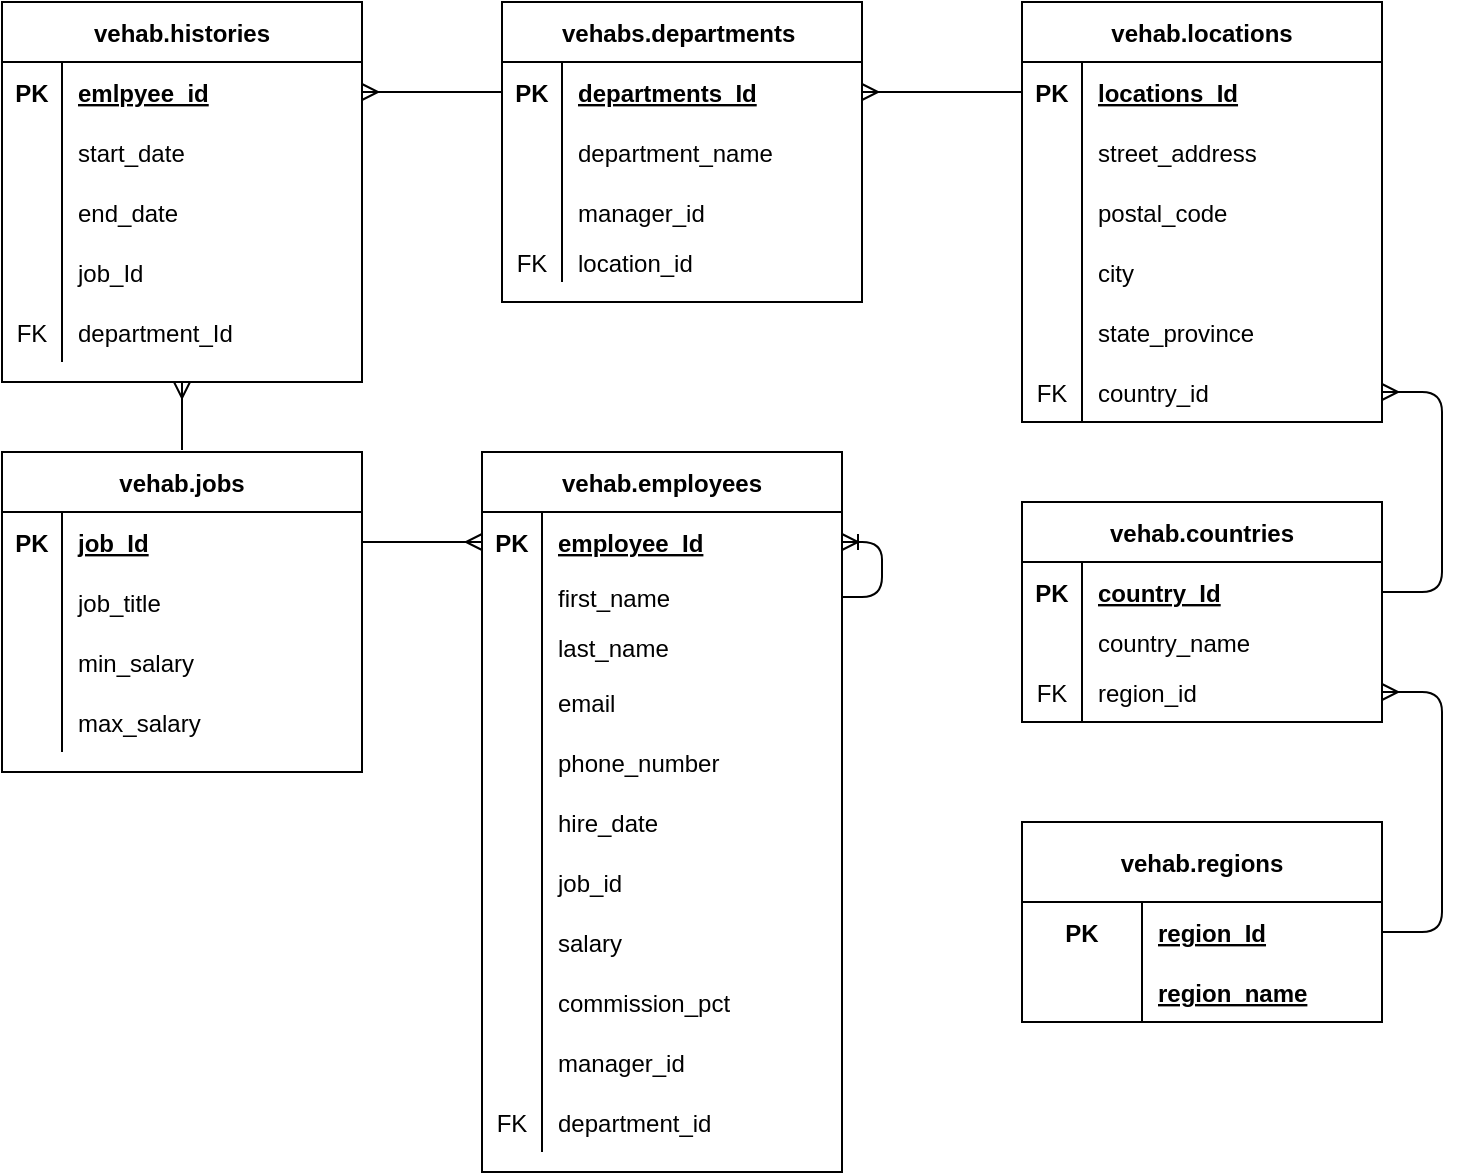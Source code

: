 <mxfile version="13.10.3" type="github">
  <diagram id="OmimlcPRNOlS36g1BJqZ" name="Page-1">
    <mxGraphModel dx="718" dy="682" grid="1" gridSize="10" guides="1" tooltips="1" connect="1" arrows="1" fold="1" page="1" pageScale="1" pageWidth="850" pageHeight="1100" math="0" shadow="0">
      <root>
        <mxCell id="0" />
        <mxCell id="1" parent="0" />
        <mxCell id="3tPBRp_03eay5XD3Fdpg-42" value="vehab.regions" style="shape=table;startSize=40;container=1;collapsible=1;childLayout=tableLayout;fixedRows=1;rowLines=0;fontStyle=1;align=center;resizeLast=1;strokeColor=#000000;" vertex="1" parent="1">
          <mxGeometry x="540" y="440" width="180" height="100" as="geometry" />
        </mxCell>
        <mxCell id="3tPBRp_03eay5XD3Fdpg-43" value="" style="shape=partialRectangle;collapsible=0;dropTarget=0;pointerEvents=0;fillColor=none;top=0;left=0;bottom=0;right=0;points=[[0,0.5],[1,0.5]];portConstraint=eastwest;" vertex="1" parent="3tPBRp_03eay5XD3Fdpg-42">
          <mxGeometry y="40" width="180" height="30" as="geometry" />
        </mxCell>
        <mxCell id="3tPBRp_03eay5XD3Fdpg-44" value="PK" style="shape=partialRectangle;connectable=0;fillColor=none;top=0;left=0;bottom=0;right=0;fontStyle=1;overflow=hidden;" vertex="1" parent="3tPBRp_03eay5XD3Fdpg-43">
          <mxGeometry width="60" height="30" as="geometry" />
        </mxCell>
        <mxCell id="3tPBRp_03eay5XD3Fdpg-45" value="region_Id" style="shape=partialRectangle;connectable=0;fillColor=none;top=0;left=0;bottom=0;right=0;align=left;spacingLeft=6;fontStyle=5;overflow=hidden;" vertex="1" parent="3tPBRp_03eay5XD3Fdpg-43">
          <mxGeometry x="60" width="120" height="30" as="geometry" />
        </mxCell>
        <mxCell id="3tPBRp_03eay5XD3Fdpg-46" value="" style="shape=partialRectangle;collapsible=0;dropTarget=0;pointerEvents=0;fillColor=none;top=0;left=0;bottom=1;right=0;points=[[0,0.5],[1,0.5]];portConstraint=eastwest;strokeColor=none;" vertex="1" parent="3tPBRp_03eay5XD3Fdpg-42">
          <mxGeometry y="70" width="180" height="30" as="geometry" />
        </mxCell>
        <mxCell id="3tPBRp_03eay5XD3Fdpg-47" value="" style="shape=partialRectangle;connectable=0;fillColor=none;top=0;left=0;bottom=0;right=0;fontStyle=1;overflow=hidden;" vertex="1" parent="3tPBRp_03eay5XD3Fdpg-46">
          <mxGeometry width="60" height="30" as="geometry" />
        </mxCell>
        <mxCell id="3tPBRp_03eay5XD3Fdpg-48" value="region_name" style="shape=partialRectangle;connectable=0;fillColor=none;top=0;left=0;bottom=0;right=0;align=left;spacingLeft=6;fontStyle=5;overflow=hidden;strokeColor=none;" vertex="1" parent="3tPBRp_03eay5XD3Fdpg-46">
          <mxGeometry x="60" width="120" height="30" as="geometry" />
        </mxCell>
        <mxCell id="3tPBRp_03eay5XD3Fdpg-56" value="vehab.countries" style="shape=table;startSize=30;container=1;collapsible=1;childLayout=tableLayout;fixedRows=1;rowLines=0;fontStyle=1;align=center;resizeLast=1;strokeColor=#000000;" vertex="1" parent="1">
          <mxGeometry x="540" y="280" width="180" height="110" as="geometry" />
        </mxCell>
        <mxCell id="3tPBRp_03eay5XD3Fdpg-57" value="" style="shape=partialRectangle;collapsible=0;dropTarget=0;pointerEvents=0;fillColor=none;top=0;left=0;bottom=1;right=0;points=[[0,0.5],[1,0.5]];portConstraint=eastwest;strokeColor=none;" vertex="1" parent="3tPBRp_03eay5XD3Fdpg-56">
          <mxGeometry y="30" width="180" height="30" as="geometry" />
        </mxCell>
        <mxCell id="3tPBRp_03eay5XD3Fdpg-58" value="PK" style="shape=partialRectangle;connectable=0;fillColor=none;top=0;left=0;bottom=0;right=0;fontStyle=1;overflow=hidden;" vertex="1" parent="3tPBRp_03eay5XD3Fdpg-57">
          <mxGeometry width="30" height="30" as="geometry" />
        </mxCell>
        <mxCell id="3tPBRp_03eay5XD3Fdpg-59" value="country_Id" style="shape=partialRectangle;connectable=0;fillColor=none;top=0;left=0;bottom=0;right=0;align=left;spacingLeft=6;fontStyle=5;overflow=hidden;" vertex="1" parent="3tPBRp_03eay5XD3Fdpg-57">
          <mxGeometry x="30" width="150" height="30" as="geometry" />
        </mxCell>
        <mxCell id="3tPBRp_03eay5XD3Fdpg-60" value="" style="shape=partialRectangle;collapsible=0;dropTarget=0;pointerEvents=0;fillColor=none;top=0;left=0;bottom=0;right=0;points=[[0,0.5],[1,0.5]];portConstraint=eastwest;" vertex="1" parent="3tPBRp_03eay5XD3Fdpg-56">
          <mxGeometry y="60" width="180" height="20" as="geometry" />
        </mxCell>
        <mxCell id="3tPBRp_03eay5XD3Fdpg-61" value="" style="shape=partialRectangle;connectable=0;fillColor=none;top=0;left=0;bottom=0;right=0;editable=1;overflow=hidden;" vertex="1" parent="3tPBRp_03eay5XD3Fdpg-60">
          <mxGeometry width="30" height="20" as="geometry" />
        </mxCell>
        <mxCell id="3tPBRp_03eay5XD3Fdpg-62" value="country_name" style="shape=partialRectangle;connectable=0;fillColor=none;top=0;left=0;bottom=0;right=0;align=left;spacingLeft=6;overflow=hidden;" vertex="1" parent="3tPBRp_03eay5XD3Fdpg-60">
          <mxGeometry x="30" width="150" height="20" as="geometry" />
        </mxCell>
        <mxCell id="3tPBRp_03eay5XD3Fdpg-63" value="" style="shape=partialRectangle;collapsible=0;dropTarget=0;pointerEvents=0;fillColor=none;top=0;left=0;bottom=0;right=0;points=[[0,0.5],[1,0.5]];portConstraint=eastwest;" vertex="1" parent="3tPBRp_03eay5XD3Fdpg-56">
          <mxGeometry y="80" width="180" height="30" as="geometry" />
        </mxCell>
        <mxCell id="3tPBRp_03eay5XD3Fdpg-64" value="FK" style="shape=partialRectangle;connectable=0;fillColor=none;top=0;left=0;bottom=0;right=0;editable=1;overflow=hidden;" vertex="1" parent="3tPBRp_03eay5XD3Fdpg-63">
          <mxGeometry width="30" height="30" as="geometry" />
        </mxCell>
        <mxCell id="3tPBRp_03eay5XD3Fdpg-65" value="region_id" style="shape=partialRectangle;connectable=0;fillColor=none;top=0;left=0;bottom=0;right=0;align=left;spacingLeft=6;overflow=hidden;" vertex="1" parent="3tPBRp_03eay5XD3Fdpg-63">
          <mxGeometry x="30" width="150" height="30" as="geometry" />
        </mxCell>
        <mxCell id="3tPBRp_03eay5XD3Fdpg-70" value="" style="edgeStyle=entityRelationEdgeStyle;fontSize=12;html=1;endArrow=ERmany;exitX=1;exitY=0.5;exitDx=0;exitDy=0;entryX=1;entryY=0.5;entryDx=0;entryDy=0;" edge="1" parent="1" source="3tPBRp_03eay5XD3Fdpg-43" target="3tPBRp_03eay5XD3Fdpg-63">
          <mxGeometry width="100" height="100" relative="1" as="geometry">
            <mxPoint x="340" y="430" as="sourcePoint" />
            <mxPoint x="440" y="330" as="targetPoint" />
          </mxGeometry>
        </mxCell>
        <mxCell id="3tPBRp_03eay5XD3Fdpg-71" value="vehab.locations" style="shape=table;startSize=30;container=1;collapsible=1;childLayout=tableLayout;fixedRows=1;rowLines=0;fontStyle=1;align=center;resizeLast=1;strokeColor=#000000;" vertex="1" parent="1">
          <mxGeometry x="540" y="30" width="180" height="210" as="geometry" />
        </mxCell>
        <mxCell id="3tPBRp_03eay5XD3Fdpg-72" value="" style="shape=partialRectangle;collapsible=0;dropTarget=0;pointerEvents=0;fillColor=none;top=0;left=0;bottom=1;right=0;points=[[0,0.5],[1,0.5]];portConstraint=eastwest;strokeColor=none;" vertex="1" parent="3tPBRp_03eay5XD3Fdpg-71">
          <mxGeometry y="30" width="180" height="30" as="geometry" />
        </mxCell>
        <mxCell id="3tPBRp_03eay5XD3Fdpg-73" value="PK" style="shape=partialRectangle;connectable=0;fillColor=none;top=0;left=0;bottom=0;right=0;fontStyle=1;overflow=hidden;strokeColor=none;" vertex="1" parent="3tPBRp_03eay5XD3Fdpg-72">
          <mxGeometry width="30" height="30" as="geometry" />
        </mxCell>
        <mxCell id="3tPBRp_03eay5XD3Fdpg-74" value="locations_Id" style="shape=partialRectangle;connectable=0;fillColor=none;top=0;left=0;bottom=0;right=0;align=left;spacingLeft=6;fontStyle=5;overflow=hidden;strokeColor=none;" vertex="1" parent="3tPBRp_03eay5XD3Fdpg-72">
          <mxGeometry x="30" width="150" height="30" as="geometry" />
        </mxCell>
        <mxCell id="3tPBRp_03eay5XD3Fdpg-75" value="" style="shape=partialRectangle;collapsible=0;dropTarget=0;pointerEvents=0;fillColor=none;top=0;left=0;bottom=0;right=0;points=[[0,0.5],[1,0.5]];portConstraint=eastwest;" vertex="1" parent="3tPBRp_03eay5XD3Fdpg-71">
          <mxGeometry y="60" width="180" height="30" as="geometry" />
        </mxCell>
        <mxCell id="3tPBRp_03eay5XD3Fdpg-76" value="" style="shape=partialRectangle;connectable=0;fillColor=none;top=0;left=0;bottom=0;right=0;editable=1;overflow=hidden;" vertex="1" parent="3tPBRp_03eay5XD3Fdpg-75">
          <mxGeometry width="30" height="30" as="geometry" />
        </mxCell>
        <mxCell id="3tPBRp_03eay5XD3Fdpg-77" value="street_address" style="shape=partialRectangle;connectable=0;fillColor=none;top=0;left=0;bottom=0;right=0;align=left;spacingLeft=6;overflow=hidden;strokeColor=none;" vertex="1" parent="3tPBRp_03eay5XD3Fdpg-75">
          <mxGeometry x="30" width="150" height="30" as="geometry" />
        </mxCell>
        <mxCell id="3tPBRp_03eay5XD3Fdpg-78" value="" style="shape=partialRectangle;collapsible=0;dropTarget=0;pointerEvents=0;fillColor=none;top=0;left=0;bottom=0;right=0;points=[[0,0.5],[1,0.5]];portConstraint=eastwest;" vertex="1" parent="3tPBRp_03eay5XD3Fdpg-71">
          <mxGeometry y="90" width="180" height="30" as="geometry" />
        </mxCell>
        <mxCell id="3tPBRp_03eay5XD3Fdpg-79" value="" style="shape=partialRectangle;connectable=0;fillColor=none;top=0;left=0;bottom=0;right=0;editable=1;overflow=hidden;" vertex="1" parent="3tPBRp_03eay5XD3Fdpg-78">
          <mxGeometry width="30" height="30" as="geometry" />
        </mxCell>
        <mxCell id="3tPBRp_03eay5XD3Fdpg-80" value="postal_code" style="shape=partialRectangle;connectable=0;fillColor=none;top=0;left=0;bottom=0;right=0;align=left;spacingLeft=6;overflow=hidden;" vertex="1" parent="3tPBRp_03eay5XD3Fdpg-78">
          <mxGeometry x="30" width="150" height="30" as="geometry" />
        </mxCell>
        <mxCell id="3tPBRp_03eay5XD3Fdpg-81" value="" style="shape=partialRectangle;collapsible=0;dropTarget=0;pointerEvents=0;fillColor=none;top=0;left=0;bottom=0;right=0;points=[[0,0.5],[1,0.5]];portConstraint=eastwest;" vertex="1" parent="3tPBRp_03eay5XD3Fdpg-71">
          <mxGeometry y="120" width="180" height="30" as="geometry" />
        </mxCell>
        <mxCell id="3tPBRp_03eay5XD3Fdpg-82" value="" style="shape=partialRectangle;connectable=0;fillColor=none;top=0;left=0;bottom=0;right=0;editable=1;overflow=hidden;" vertex="1" parent="3tPBRp_03eay5XD3Fdpg-81">
          <mxGeometry width="30" height="30" as="geometry" />
        </mxCell>
        <mxCell id="3tPBRp_03eay5XD3Fdpg-83" value="city" style="shape=partialRectangle;connectable=0;fillColor=none;top=0;left=0;bottom=0;right=0;align=left;spacingLeft=6;overflow=hidden;" vertex="1" parent="3tPBRp_03eay5XD3Fdpg-81">
          <mxGeometry x="30" width="150" height="30" as="geometry" />
        </mxCell>
        <mxCell id="3tPBRp_03eay5XD3Fdpg-84" value="" style="shape=partialRectangle;collapsible=0;dropTarget=0;pointerEvents=0;fillColor=none;top=0;left=0;bottom=0;right=0;points=[[0,0.5],[1,0.5]];portConstraint=eastwest;" vertex="1" parent="3tPBRp_03eay5XD3Fdpg-71">
          <mxGeometry y="150" width="180" height="30" as="geometry" />
        </mxCell>
        <mxCell id="3tPBRp_03eay5XD3Fdpg-85" value="" style="shape=partialRectangle;connectable=0;fillColor=none;top=0;left=0;bottom=0;right=0;editable=1;overflow=hidden;" vertex="1" parent="3tPBRp_03eay5XD3Fdpg-84">
          <mxGeometry width="30" height="30" as="geometry" />
        </mxCell>
        <mxCell id="3tPBRp_03eay5XD3Fdpg-86" value="state_province" style="shape=partialRectangle;connectable=0;fillColor=none;top=0;left=0;bottom=0;right=0;align=left;spacingLeft=6;overflow=hidden;" vertex="1" parent="3tPBRp_03eay5XD3Fdpg-84">
          <mxGeometry x="30" width="150" height="30" as="geometry" />
        </mxCell>
        <mxCell id="3tPBRp_03eay5XD3Fdpg-87" value="" style="shape=partialRectangle;collapsible=0;dropTarget=0;pointerEvents=0;fillColor=none;top=0;left=0;bottom=0;right=0;points=[[0,0.5],[1,0.5]];portConstraint=eastwest;" vertex="1" parent="3tPBRp_03eay5XD3Fdpg-71">
          <mxGeometry y="180" width="180" height="30" as="geometry" />
        </mxCell>
        <mxCell id="3tPBRp_03eay5XD3Fdpg-88" value="FK" style="shape=partialRectangle;connectable=0;fillColor=none;top=0;left=0;bottom=0;right=0;editable=1;overflow=hidden;" vertex="1" parent="3tPBRp_03eay5XD3Fdpg-87">
          <mxGeometry width="30" height="30" as="geometry" />
        </mxCell>
        <mxCell id="3tPBRp_03eay5XD3Fdpg-89" value="country_id" style="shape=partialRectangle;connectable=0;fillColor=none;top=0;left=0;bottom=0;right=0;align=left;spacingLeft=6;overflow=hidden;" vertex="1" parent="3tPBRp_03eay5XD3Fdpg-87">
          <mxGeometry x="30" width="150" height="30" as="geometry" />
        </mxCell>
        <mxCell id="3tPBRp_03eay5XD3Fdpg-94" value="" style="edgeStyle=orthogonalEdgeStyle;fontSize=12;html=1;endArrow=ERmany;exitX=1;exitY=0.5;exitDx=0;exitDy=0;entryX=1;entryY=0.5;entryDx=0;entryDy=0;" edge="1" parent="1" source="3tPBRp_03eay5XD3Fdpg-57" target="3tPBRp_03eay5XD3Fdpg-87">
          <mxGeometry width="100" height="100" relative="1" as="geometry">
            <mxPoint x="600" y="430" as="sourcePoint" />
            <mxPoint x="780" y="220" as="targetPoint" />
            <Array as="points">
              <mxPoint x="750" y="325" />
              <mxPoint x="750" y="225" />
            </Array>
          </mxGeometry>
        </mxCell>
        <mxCell id="3tPBRp_03eay5XD3Fdpg-108" value="vehabs.departments " style="shape=table;startSize=30;container=1;collapsible=1;childLayout=tableLayout;fixedRows=1;rowLines=0;fontStyle=1;align=center;resizeLast=1;strokeColor=#000000;" vertex="1" parent="1">
          <mxGeometry x="280" y="30" width="180" height="150" as="geometry" />
        </mxCell>
        <mxCell id="3tPBRp_03eay5XD3Fdpg-109" value="" style="shape=partialRectangle;collapsible=0;dropTarget=0;pointerEvents=0;fillColor=none;top=0;left=0;bottom=1;right=0;points=[[0,0.5],[1,0.5]];portConstraint=eastwest;strokeColor=none;" vertex="1" parent="3tPBRp_03eay5XD3Fdpg-108">
          <mxGeometry y="30" width="180" height="30" as="geometry" />
        </mxCell>
        <mxCell id="3tPBRp_03eay5XD3Fdpg-110" value="PK" style="shape=partialRectangle;connectable=0;fillColor=none;top=0;left=0;bottom=0;right=0;fontStyle=1;overflow=hidden;" vertex="1" parent="3tPBRp_03eay5XD3Fdpg-109">
          <mxGeometry width="30" height="30" as="geometry" />
        </mxCell>
        <mxCell id="3tPBRp_03eay5XD3Fdpg-111" value="departments_Id" style="shape=partialRectangle;connectable=0;fillColor=none;top=0;left=0;bottom=0;right=0;align=left;spacingLeft=6;fontStyle=5;overflow=hidden;" vertex="1" parent="3tPBRp_03eay5XD3Fdpg-109">
          <mxGeometry x="30" width="150" height="30" as="geometry" />
        </mxCell>
        <mxCell id="3tPBRp_03eay5XD3Fdpg-112" value="" style="shape=partialRectangle;collapsible=0;dropTarget=0;pointerEvents=0;fillColor=none;top=0;left=0;bottom=0;right=0;points=[[0,0.5],[1,0.5]];portConstraint=eastwest;" vertex="1" parent="3tPBRp_03eay5XD3Fdpg-108">
          <mxGeometry y="60" width="180" height="30" as="geometry" />
        </mxCell>
        <mxCell id="3tPBRp_03eay5XD3Fdpg-113" value="" style="shape=partialRectangle;connectable=0;fillColor=none;top=0;left=0;bottom=0;right=0;editable=1;overflow=hidden;" vertex="1" parent="3tPBRp_03eay5XD3Fdpg-112">
          <mxGeometry width="30" height="30" as="geometry" />
        </mxCell>
        <mxCell id="3tPBRp_03eay5XD3Fdpg-114" value="department_name" style="shape=partialRectangle;connectable=0;fillColor=none;top=0;left=0;bottom=0;right=0;align=left;spacingLeft=6;overflow=hidden;" vertex="1" parent="3tPBRp_03eay5XD3Fdpg-112">
          <mxGeometry x="30" width="150" height="30" as="geometry" />
        </mxCell>
        <mxCell id="3tPBRp_03eay5XD3Fdpg-115" value="" style="shape=partialRectangle;collapsible=0;dropTarget=0;pointerEvents=0;fillColor=none;top=0;left=0;bottom=0;right=0;points=[[0,0.5],[1,0.5]];portConstraint=eastwest;" vertex="1" parent="3tPBRp_03eay5XD3Fdpg-108">
          <mxGeometry y="90" width="180" height="30" as="geometry" />
        </mxCell>
        <mxCell id="3tPBRp_03eay5XD3Fdpg-116" value="" style="shape=partialRectangle;connectable=0;fillColor=none;top=0;left=0;bottom=0;right=0;editable=1;overflow=hidden;" vertex="1" parent="3tPBRp_03eay5XD3Fdpg-115">
          <mxGeometry width="30" height="30" as="geometry" />
        </mxCell>
        <mxCell id="3tPBRp_03eay5XD3Fdpg-117" value="manager_id" style="shape=partialRectangle;connectable=0;fillColor=none;top=0;left=0;bottom=0;right=0;align=left;spacingLeft=6;overflow=hidden;" vertex="1" parent="3tPBRp_03eay5XD3Fdpg-115">
          <mxGeometry x="30" width="150" height="30" as="geometry" />
        </mxCell>
        <mxCell id="3tPBRp_03eay5XD3Fdpg-118" value="" style="shape=partialRectangle;collapsible=0;dropTarget=0;pointerEvents=0;fillColor=none;top=0;left=0;bottom=0;right=0;points=[[0,0.5],[1,0.5]];portConstraint=eastwest;" vertex="1" parent="3tPBRp_03eay5XD3Fdpg-108">
          <mxGeometry y="120" width="180" height="20" as="geometry" />
        </mxCell>
        <mxCell id="3tPBRp_03eay5XD3Fdpg-119" value="FK" style="shape=partialRectangle;connectable=0;fillColor=none;top=0;left=0;bottom=0;right=0;editable=1;overflow=hidden;" vertex="1" parent="3tPBRp_03eay5XD3Fdpg-118">
          <mxGeometry width="30" height="20" as="geometry" />
        </mxCell>
        <mxCell id="3tPBRp_03eay5XD3Fdpg-120" value="location_id" style="shape=partialRectangle;connectable=0;fillColor=none;top=0;left=0;bottom=0;right=0;align=left;spacingLeft=6;overflow=hidden;" vertex="1" parent="3tPBRp_03eay5XD3Fdpg-118">
          <mxGeometry x="30" width="150" height="20" as="geometry" />
        </mxCell>
        <mxCell id="3tPBRp_03eay5XD3Fdpg-122" value="vehab.histories" style="shape=table;startSize=30;container=1;collapsible=1;childLayout=tableLayout;fixedRows=1;rowLines=0;fontStyle=1;align=center;resizeLast=1;strokeColor=#000000;" vertex="1" parent="1">
          <mxGeometry x="30" y="30" width="180" height="190" as="geometry" />
        </mxCell>
        <mxCell id="3tPBRp_03eay5XD3Fdpg-123" value="" style="shape=partialRectangle;collapsible=0;dropTarget=0;pointerEvents=0;fillColor=none;top=0;left=0;bottom=1;right=0;points=[[0,0.5],[1,0.5]];portConstraint=eastwest;strokeColor=none;" vertex="1" parent="3tPBRp_03eay5XD3Fdpg-122">
          <mxGeometry y="30" width="180" height="30" as="geometry" />
        </mxCell>
        <mxCell id="3tPBRp_03eay5XD3Fdpg-124" value="PK" style="shape=partialRectangle;connectable=0;fillColor=none;top=0;left=0;bottom=0;right=0;fontStyle=1;overflow=hidden;" vertex="1" parent="3tPBRp_03eay5XD3Fdpg-123">
          <mxGeometry width="30" height="30" as="geometry" />
        </mxCell>
        <mxCell id="3tPBRp_03eay5XD3Fdpg-125" value="emlpyee_id" style="shape=partialRectangle;connectable=0;fillColor=none;top=0;left=0;bottom=0;right=0;align=left;spacingLeft=6;fontStyle=5;overflow=hidden;" vertex="1" parent="3tPBRp_03eay5XD3Fdpg-123">
          <mxGeometry x="30" width="150" height="30" as="geometry" />
        </mxCell>
        <mxCell id="3tPBRp_03eay5XD3Fdpg-126" value="" style="shape=partialRectangle;collapsible=0;dropTarget=0;pointerEvents=0;fillColor=none;top=0;left=0;bottom=0;right=0;points=[[0,0.5],[1,0.5]];portConstraint=eastwest;" vertex="1" parent="3tPBRp_03eay5XD3Fdpg-122">
          <mxGeometry y="60" width="180" height="30" as="geometry" />
        </mxCell>
        <mxCell id="3tPBRp_03eay5XD3Fdpg-127" value="" style="shape=partialRectangle;connectable=0;fillColor=none;top=0;left=0;bottom=0;right=0;editable=1;overflow=hidden;" vertex="1" parent="3tPBRp_03eay5XD3Fdpg-126">
          <mxGeometry width="30" height="30" as="geometry" />
        </mxCell>
        <mxCell id="3tPBRp_03eay5XD3Fdpg-128" value="start_date" style="shape=partialRectangle;connectable=0;fillColor=none;top=0;left=0;bottom=0;right=0;align=left;spacingLeft=6;overflow=hidden;" vertex="1" parent="3tPBRp_03eay5XD3Fdpg-126">
          <mxGeometry x="30" width="150" height="30" as="geometry" />
        </mxCell>
        <mxCell id="3tPBRp_03eay5XD3Fdpg-129" value="" style="shape=partialRectangle;collapsible=0;dropTarget=0;pointerEvents=0;fillColor=none;top=0;left=0;bottom=0;right=0;points=[[0,0.5],[1,0.5]];portConstraint=eastwest;" vertex="1" parent="3tPBRp_03eay5XD3Fdpg-122">
          <mxGeometry y="90" width="180" height="30" as="geometry" />
        </mxCell>
        <mxCell id="3tPBRp_03eay5XD3Fdpg-130" value="" style="shape=partialRectangle;connectable=0;fillColor=none;top=0;left=0;bottom=0;right=0;editable=1;overflow=hidden;" vertex="1" parent="3tPBRp_03eay5XD3Fdpg-129">
          <mxGeometry width="30" height="30" as="geometry" />
        </mxCell>
        <mxCell id="3tPBRp_03eay5XD3Fdpg-131" value="end_date" style="shape=partialRectangle;connectable=0;fillColor=none;top=0;left=0;bottom=0;right=0;align=left;spacingLeft=6;overflow=hidden;" vertex="1" parent="3tPBRp_03eay5XD3Fdpg-129">
          <mxGeometry x="30" width="150" height="30" as="geometry" />
        </mxCell>
        <mxCell id="3tPBRp_03eay5XD3Fdpg-132" value="" style="shape=partialRectangle;collapsible=0;dropTarget=0;pointerEvents=0;fillColor=none;top=0;left=0;bottom=0;right=0;points=[[0,0.5],[1,0.5]];portConstraint=eastwest;" vertex="1" parent="3tPBRp_03eay5XD3Fdpg-122">
          <mxGeometry y="120" width="180" height="30" as="geometry" />
        </mxCell>
        <mxCell id="3tPBRp_03eay5XD3Fdpg-133" value="" style="shape=partialRectangle;connectable=0;fillColor=none;top=0;left=0;bottom=0;right=0;editable=1;overflow=hidden;" vertex="1" parent="3tPBRp_03eay5XD3Fdpg-132">
          <mxGeometry width="30" height="30" as="geometry" />
        </mxCell>
        <mxCell id="3tPBRp_03eay5XD3Fdpg-134" value="job_Id" style="shape=partialRectangle;connectable=0;fillColor=none;top=0;left=0;bottom=0;right=0;align=left;spacingLeft=6;overflow=hidden;" vertex="1" parent="3tPBRp_03eay5XD3Fdpg-132">
          <mxGeometry x="30" width="150" height="30" as="geometry" />
        </mxCell>
        <mxCell id="3tPBRp_03eay5XD3Fdpg-135" value="" style="shape=partialRectangle;collapsible=0;dropTarget=0;pointerEvents=0;fillColor=none;top=0;left=0;bottom=0;right=0;points=[[0,0.5],[1,0.5]];portConstraint=eastwest;" vertex="1" parent="3tPBRp_03eay5XD3Fdpg-122">
          <mxGeometry y="150" width="180" height="30" as="geometry" />
        </mxCell>
        <mxCell id="3tPBRp_03eay5XD3Fdpg-136" value="FK" style="shape=partialRectangle;connectable=0;fillColor=none;top=0;left=0;bottom=0;right=0;editable=1;overflow=hidden;" vertex="1" parent="3tPBRp_03eay5XD3Fdpg-135">
          <mxGeometry width="30" height="30" as="geometry" />
        </mxCell>
        <mxCell id="3tPBRp_03eay5XD3Fdpg-137" value="department_Id" style="shape=partialRectangle;connectable=0;fillColor=none;top=0;left=0;bottom=0;right=0;align=left;spacingLeft=6;overflow=hidden;" vertex="1" parent="3tPBRp_03eay5XD3Fdpg-135">
          <mxGeometry x="30" width="150" height="30" as="geometry" />
        </mxCell>
        <mxCell id="3tPBRp_03eay5XD3Fdpg-138" value="vehab.jobs" style="shape=table;startSize=30;container=1;collapsible=1;childLayout=tableLayout;fixedRows=1;rowLines=0;fontStyle=1;align=center;resizeLast=1;strokeColor=#000000;" vertex="1" parent="1">
          <mxGeometry x="30" y="255" width="180" height="160" as="geometry" />
        </mxCell>
        <mxCell id="3tPBRp_03eay5XD3Fdpg-139" value="" style="shape=partialRectangle;collapsible=0;dropTarget=0;pointerEvents=0;fillColor=none;top=0;left=0;bottom=1;right=0;points=[[0,0.5],[1,0.5]];portConstraint=eastwest;strokeColor=none;" vertex="1" parent="3tPBRp_03eay5XD3Fdpg-138">
          <mxGeometry y="30" width="180" height="30" as="geometry" />
        </mxCell>
        <mxCell id="3tPBRp_03eay5XD3Fdpg-140" value="PK" style="shape=partialRectangle;connectable=0;fillColor=none;top=0;left=0;bottom=0;right=0;fontStyle=1;overflow=hidden;" vertex="1" parent="3tPBRp_03eay5XD3Fdpg-139">
          <mxGeometry width="30" height="30" as="geometry" />
        </mxCell>
        <mxCell id="3tPBRp_03eay5XD3Fdpg-141" value="job_Id" style="shape=partialRectangle;connectable=0;fillColor=none;top=0;left=0;bottom=0;right=0;align=left;spacingLeft=6;fontStyle=5;overflow=hidden;" vertex="1" parent="3tPBRp_03eay5XD3Fdpg-139">
          <mxGeometry x="30" width="150" height="30" as="geometry" />
        </mxCell>
        <mxCell id="3tPBRp_03eay5XD3Fdpg-142" value="" style="shape=partialRectangle;collapsible=0;dropTarget=0;pointerEvents=0;fillColor=none;top=0;left=0;bottom=0;right=0;points=[[0,0.5],[1,0.5]];portConstraint=eastwest;" vertex="1" parent="3tPBRp_03eay5XD3Fdpg-138">
          <mxGeometry y="60" width="180" height="30" as="geometry" />
        </mxCell>
        <mxCell id="3tPBRp_03eay5XD3Fdpg-143" value="" style="shape=partialRectangle;connectable=0;fillColor=none;top=0;left=0;bottom=0;right=0;editable=1;overflow=hidden;" vertex="1" parent="3tPBRp_03eay5XD3Fdpg-142">
          <mxGeometry width="30" height="30" as="geometry" />
        </mxCell>
        <mxCell id="3tPBRp_03eay5XD3Fdpg-144" value="job_title" style="shape=partialRectangle;connectable=0;fillColor=none;top=0;left=0;bottom=0;right=0;align=left;spacingLeft=6;overflow=hidden;" vertex="1" parent="3tPBRp_03eay5XD3Fdpg-142">
          <mxGeometry x="30" width="150" height="30" as="geometry" />
        </mxCell>
        <mxCell id="3tPBRp_03eay5XD3Fdpg-145" value="" style="shape=partialRectangle;collapsible=0;dropTarget=0;pointerEvents=0;fillColor=none;top=0;left=0;bottom=0;right=0;points=[[0,0.5],[1,0.5]];portConstraint=eastwest;" vertex="1" parent="3tPBRp_03eay5XD3Fdpg-138">
          <mxGeometry y="90" width="180" height="30" as="geometry" />
        </mxCell>
        <mxCell id="3tPBRp_03eay5XD3Fdpg-146" value="" style="shape=partialRectangle;connectable=0;fillColor=none;top=0;left=0;bottom=0;right=0;editable=1;overflow=hidden;" vertex="1" parent="3tPBRp_03eay5XD3Fdpg-145">
          <mxGeometry width="30" height="30" as="geometry" />
        </mxCell>
        <mxCell id="3tPBRp_03eay5XD3Fdpg-147" value="min_salary" style="shape=partialRectangle;connectable=0;fillColor=none;top=0;left=0;bottom=0;right=0;align=left;spacingLeft=6;overflow=hidden;" vertex="1" parent="3tPBRp_03eay5XD3Fdpg-145">
          <mxGeometry x="30" width="150" height="30" as="geometry" />
        </mxCell>
        <mxCell id="3tPBRp_03eay5XD3Fdpg-148" value="" style="shape=partialRectangle;collapsible=0;dropTarget=0;pointerEvents=0;fillColor=none;top=0;left=0;bottom=0;right=0;points=[[0,0.5],[1,0.5]];portConstraint=eastwest;" vertex="1" parent="3tPBRp_03eay5XD3Fdpg-138">
          <mxGeometry y="120" width="180" height="30" as="geometry" />
        </mxCell>
        <mxCell id="3tPBRp_03eay5XD3Fdpg-149" value="" style="shape=partialRectangle;connectable=0;fillColor=none;top=0;left=0;bottom=0;right=0;editable=1;overflow=hidden;" vertex="1" parent="3tPBRp_03eay5XD3Fdpg-148">
          <mxGeometry width="30" height="30" as="geometry" />
        </mxCell>
        <mxCell id="3tPBRp_03eay5XD3Fdpg-150" value="max_salary" style="shape=partialRectangle;connectable=0;fillColor=none;top=0;left=0;bottom=0;right=0;align=left;spacingLeft=6;overflow=hidden;" vertex="1" parent="3tPBRp_03eay5XD3Fdpg-148">
          <mxGeometry x="30" width="150" height="30" as="geometry" />
        </mxCell>
        <mxCell id="3tPBRp_03eay5XD3Fdpg-151" value="vehab.employees" style="shape=table;startSize=30;container=1;collapsible=1;childLayout=tableLayout;fixedRows=1;rowLines=0;fontStyle=1;align=center;resizeLast=1;strokeColor=#000000;" vertex="1" parent="1">
          <mxGeometry x="270" y="255" width="180" height="360" as="geometry" />
        </mxCell>
        <mxCell id="3tPBRp_03eay5XD3Fdpg-152" value="" style="shape=partialRectangle;collapsible=0;dropTarget=0;pointerEvents=0;fillColor=none;top=0;left=0;bottom=1;right=0;points=[[0,0.5],[1,0.5]];portConstraint=eastwest;strokeColor=none;" vertex="1" parent="3tPBRp_03eay5XD3Fdpg-151">
          <mxGeometry y="30" width="180" height="30" as="geometry" />
        </mxCell>
        <mxCell id="3tPBRp_03eay5XD3Fdpg-153" value="PK" style="shape=partialRectangle;connectable=0;fillColor=none;top=0;left=0;bottom=0;right=0;fontStyle=1;overflow=hidden;" vertex="1" parent="3tPBRp_03eay5XD3Fdpg-152">
          <mxGeometry width="30" height="30" as="geometry" />
        </mxCell>
        <mxCell id="3tPBRp_03eay5XD3Fdpg-154" value="employee_Id" style="shape=partialRectangle;connectable=0;fillColor=none;top=0;left=0;bottom=0;right=0;align=left;spacingLeft=6;fontStyle=5;overflow=hidden;strokeColor=none;" vertex="1" parent="3tPBRp_03eay5XD3Fdpg-152">
          <mxGeometry x="30" width="150" height="30" as="geometry" />
        </mxCell>
        <mxCell id="3tPBRp_03eay5XD3Fdpg-155" value="" style="shape=partialRectangle;collapsible=0;dropTarget=0;pointerEvents=0;fillColor=none;top=0;left=0;bottom=0;right=0;points=[[0,0.5],[1,0.5]];portConstraint=eastwest;" vertex="1" parent="3tPBRp_03eay5XD3Fdpg-151">
          <mxGeometry y="60" width="180" height="25" as="geometry" />
        </mxCell>
        <mxCell id="3tPBRp_03eay5XD3Fdpg-156" value="" style="shape=partialRectangle;connectable=0;fillColor=none;top=0;left=0;bottom=0;right=0;editable=1;overflow=hidden;" vertex="1" parent="3tPBRp_03eay5XD3Fdpg-155">
          <mxGeometry width="30" height="25" as="geometry" />
        </mxCell>
        <mxCell id="3tPBRp_03eay5XD3Fdpg-157" value="first_name" style="shape=partialRectangle;connectable=0;fillColor=none;top=0;left=0;bottom=0;right=0;align=left;spacingLeft=6;overflow=hidden;" vertex="1" parent="3tPBRp_03eay5XD3Fdpg-155">
          <mxGeometry x="30" width="150" height="25" as="geometry" />
        </mxCell>
        <mxCell id="3tPBRp_03eay5XD3Fdpg-158" value="" style="shape=partialRectangle;collapsible=0;dropTarget=0;pointerEvents=0;fillColor=none;top=0;left=0;bottom=0;right=0;points=[[0,0.5],[1,0.5]];portConstraint=eastwest;" vertex="1" parent="3tPBRp_03eay5XD3Fdpg-151">
          <mxGeometry y="85" width="180" height="25" as="geometry" />
        </mxCell>
        <mxCell id="3tPBRp_03eay5XD3Fdpg-159" value="" style="shape=partialRectangle;connectable=0;fillColor=none;top=0;left=0;bottom=0;right=0;editable=1;overflow=hidden;" vertex="1" parent="3tPBRp_03eay5XD3Fdpg-158">
          <mxGeometry width="30" height="25" as="geometry" />
        </mxCell>
        <mxCell id="3tPBRp_03eay5XD3Fdpg-160" value="last_name" style="shape=partialRectangle;connectable=0;fillColor=none;top=0;left=0;bottom=0;right=0;align=left;spacingLeft=6;overflow=hidden;" vertex="1" parent="3tPBRp_03eay5XD3Fdpg-158">
          <mxGeometry x="30" width="150" height="25" as="geometry" />
        </mxCell>
        <mxCell id="3tPBRp_03eay5XD3Fdpg-161" value="" style="shape=partialRectangle;collapsible=0;dropTarget=0;pointerEvents=0;fillColor=none;top=0;left=0;bottom=0;right=0;points=[[0,0.5],[1,0.5]];portConstraint=eastwest;" vertex="1" parent="3tPBRp_03eay5XD3Fdpg-151">
          <mxGeometry y="110" width="180" height="30" as="geometry" />
        </mxCell>
        <mxCell id="3tPBRp_03eay5XD3Fdpg-162" value="" style="shape=partialRectangle;connectable=0;fillColor=none;top=0;left=0;bottom=0;right=0;editable=1;overflow=hidden;" vertex="1" parent="3tPBRp_03eay5XD3Fdpg-161">
          <mxGeometry width="30" height="30" as="geometry" />
        </mxCell>
        <mxCell id="3tPBRp_03eay5XD3Fdpg-163" value="email" style="shape=partialRectangle;connectable=0;fillColor=none;top=0;left=0;bottom=0;right=0;align=left;spacingLeft=6;overflow=hidden;" vertex="1" parent="3tPBRp_03eay5XD3Fdpg-161">
          <mxGeometry x="30" width="150" height="30" as="geometry" />
        </mxCell>
        <mxCell id="3tPBRp_03eay5XD3Fdpg-164" value="" style="shape=partialRectangle;collapsible=0;dropTarget=0;pointerEvents=0;fillColor=none;top=0;left=0;bottom=0;right=0;points=[[0,0.5],[1,0.5]];portConstraint=eastwest;" vertex="1" parent="3tPBRp_03eay5XD3Fdpg-151">
          <mxGeometry y="140" width="180" height="30" as="geometry" />
        </mxCell>
        <mxCell id="3tPBRp_03eay5XD3Fdpg-165" value="" style="shape=partialRectangle;connectable=0;fillColor=none;top=0;left=0;bottom=0;right=0;editable=1;overflow=hidden;" vertex="1" parent="3tPBRp_03eay5XD3Fdpg-164">
          <mxGeometry width="30" height="30" as="geometry" />
        </mxCell>
        <mxCell id="3tPBRp_03eay5XD3Fdpg-166" value="phone_number" style="shape=partialRectangle;connectable=0;fillColor=none;top=0;left=0;bottom=0;right=0;align=left;spacingLeft=6;overflow=hidden;" vertex="1" parent="3tPBRp_03eay5XD3Fdpg-164">
          <mxGeometry x="30" width="150" height="30" as="geometry" />
        </mxCell>
        <mxCell id="3tPBRp_03eay5XD3Fdpg-167" value="" style="shape=partialRectangle;collapsible=0;dropTarget=0;pointerEvents=0;fillColor=none;top=0;left=0;bottom=0;right=0;points=[[0,0.5],[1,0.5]];portConstraint=eastwest;" vertex="1" parent="3tPBRp_03eay5XD3Fdpg-151">
          <mxGeometry y="170" width="180" height="30" as="geometry" />
        </mxCell>
        <mxCell id="3tPBRp_03eay5XD3Fdpg-168" value="" style="shape=partialRectangle;connectable=0;fillColor=none;top=0;left=0;bottom=0;right=0;editable=1;overflow=hidden;" vertex="1" parent="3tPBRp_03eay5XD3Fdpg-167">
          <mxGeometry width="30" height="30" as="geometry" />
        </mxCell>
        <mxCell id="3tPBRp_03eay5XD3Fdpg-169" value="hire_date" style="shape=partialRectangle;connectable=0;fillColor=none;top=0;left=0;bottom=0;right=0;align=left;spacingLeft=6;overflow=hidden;" vertex="1" parent="3tPBRp_03eay5XD3Fdpg-167">
          <mxGeometry x="30" width="150" height="30" as="geometry" />
        </mxCell>
        <mxCell id="3tPBRp_03eay5XD3Fdpg-170" value="" style="shape=partialRectangle;collapsible=0;dropTarget=0;pointerEvents=0;fillColor=none;top=0;left=0;bottom=0;right=0;points=[[0,0.5],[1,0.5]];portConstraint=eastwest;" vertex="1" parent="3tPBRp_03eay5XD3Fdpg-151">
          <mxGeometry y="200" width="180" height="30" as="geometry" />
        </mxCell>
        <mxCell id="3tPBRp_03eay5XD3Fdpg-171" value="" style="shape=partialRectangle;connectable=0;fillColor=none;top=0;left=0;bottom=0;right=0;editable=1;overflow=hidden;" vertex="1" parent="3tPBRp_03eay5XD3Fdpg-170">
          <mxGeometry width="30" height="30" as="geometry" />
        </mxCell>
        <mxCell id="3tPBRp_03eay5XD3Fdpg-172" value="job_id" style="shape=partialRectangle;connectable=0;fillColor=none;top=0;left=0;bottom=0;right=0;align=left;spacingLeft=6;overflow=hidden;" vertex="1" parent="3tPBRp_03eay5XD3Fdpg-170">
          <mxGeometry x="30" width="150" height="30" as="geometry" />
        </mxCell>
        <mxCell id="3tPBRp_03eay5XD3Fdpg-173" value="" style="shape=partialRectangle;collapsible=0;dropTarget=0;pointerEvents=0;fillColor=none;top=0;left=0;bottom=0;right=0;points=[[0,0.5],[1,0.5]];portConstraint=eastwest;" vertex="1" parent="3tPBRp_03eay5XD3Fdpg-151">
          <mxGeometry y="230" width="180" height="30" as="geometry" />
        </mxCell>
        <mxCell id="3tPBRp_03eay5XD3Fdpg-174" value="" style="shape=partialRectangle;connectable=0;fillColor=none;top=0;left=0;bottom=0;right=0;editable=1;overflow=hidden;" vertex="1" parent="3tPBRp_03eay5XD3Fdpg-173">
          <mxGeometry width="30" height="30" as="geometry" />
        </mxCell>
        <mxCell id="3tPBRp_03eay5XD3Fdpg-175" value="salary" style="shape=partialRectangle;connectable=0;fillColor=none;top=0;left=0;bottom=0;right=0;align=left;spacingLeft=6;overflow=hidden;" vertex="1" parent="3tPBRp_03eay5XD3Fdpg-173">
          <mxGeometry x="30" width="150" height="30" as="geometry" />
        </mxCell>
        <mxCell id="3tPBRp_03eay5XD3Fdpg-176" value="" style="shape=partialRectangle;collapsible=0;dropTarget=0;pointerEvents=0;fillColor=none;top=0;left=0;bottom=0;right=0;points=[[0,0.5],[1,0.5]];portConstraint=eastwest;" vertex="1" parent="3tPBRp_03eay5XD3Fdpg-151">
          <mxGeometry y="260" width="180" height="30" as="geometry" />
        </mxCell>
        <mxCell id="3tPBRp_03eay5XD3Fdpg-177" value="" style="shape=partialRectangle;connectable=0;fillColor=none;top=0;left=0;bottom=0;right=0;editable=1;overflow=hidden;" vertex="1" parent="3tPBRp_03eay5XD3Fdpg-176">
          <mxGeometry width="30" height="30" as="geometry" />
        </mxCell>
        <mxCell id="3tPBRp_03eay5XD3Fdpg-178" value="commission_pct" style="shape=partialRectangle;connectable=0;fillColor=none;top=0;left=0;bottom=0;right=0;align=left;spacingLeft=6;overflow=hidden;" vertex="1" parent="3tPBRp_03eay5XD3Fdpg-176">
          <mxGeometry x="30" width="150" height="30" as="geometry" />
        </mxCell>
        <mxCell id="3tPBRp_03eay5XD3Fdpg-179" value="" style="shape=partialRectangle;collapsible=0;dropTarget=0;pointerEvents=0;fillColor=none;top=0;left=0;bottom=0;right=0;points=[[0,0.5],[1,0.5]];portConstraint=eastwest;" vertex="1" parent="3tPBRp_03eay5XD3Fdpg-151">
          <mxGeometry y="290" width="180" height="30" as="geometry" />
        </mxCell>
        <mxCell id="3tPBRp_03eay5XD3Fdpg-180" value="" style="shape=partialRectangle;connectable=0;fillColor=none;top=0;left=0;bottom=0;right=0;editable=1;overflow=hidden;" vertex="1" parent="3tPBRp_03eay5XD3Fdpg-179">
          <mxGeometry width="30" height="30" as="geometry" />
        </mxCell>
        <mxCell id="3tPBRp_03eay5XD3Fdpg-181" value="manager_id" style="shape=partialRectangle;connectable=0;fillColor=none;top=0;left=0;bottom=0;right=0;align=left;spacingLeft=6;overflow=hidden;" vertex="1" parent="3tPBRp_03eay5XD3Fdpg-179">
          <mxGeometry x="30" width="150" height="30" as="geometry" />
        </mxCell>
        <mxCell id="3tPBRp_03eay5XD3Fdpg-182" value="" style="shape=partialRectangle;collapsible=0;dropTarget=0;pointerEvents=0;fillColor=none;top=0;left=0;bottom=0;right=0;points=[[0,0.5],[1,0.5]];portConstraint=eastwest;" vertex="1" parent="3tPBRp_03eay5XD3Fdpg-151">
          <mxGeometry y="320" width="180" height="30" as="geometry" />
        </mxCell>
        <mxCell id="3tPBRp_03eay5XD3Fdpg-183" value="FK" style="shape=partialRectangle;connectable=0;fillColor=none;top=0;left=0;bottom=0;right=0;editable=1;overflow=hidden;" vertex="1" parent="3tPBRp_03eay5XD3Fdpg-182">
          <mxGeometry width="30" height="30" as="geometry" />
        </mxCell>
        <mxCell id="3tPBRp_03eay5XD3Fdpg-184" value="department_id" style="shape=partialRectangle;connectable=0;fillColor=none;top=0;left=0;bottom=0;right=0;align=left;spacingLeft=6;overflow=hidden;" vertex="1" parent="3tPBRp_03eay5XD3Fdpg-182">
          <mxGeometry x="30" width="150" height="30" as="geometry" />
        </mxCell>
        <mxCell id="3tPBRp_03eay5XD3Fdpg-185" value="" style="edgeStyle=entityRelationEdgeStyle;fontSize=12;html=1;endArrow=ERmany;entryX=1;entryY=0.5;entryDx=0;entryDy=0;exitX=0;exitY=0.5;exitDx=0;exitDy=0;" edge="1" parent="1" source="3tPBRp_03eay5XD3Fdpg-72" target="3tPBRp_03eay5XD3Fdpg-109">
          <mxGeometry width="100" height="100" relative="1" as="geometry">
            <mxPoint x="330" y="350" as="sourcePoint" />
            <mxPoint x="470" y="80" as="targetPoint" />
          </mxGeometry>
        </mxCell>
        <mxCell id="3tPBRp_03eay5XD3Fdpg-187" value="" style="edgeStyle=entityRelationEdgeStyle;fontSize=12;html=1;endArrow=ERmany;entryX=1;entryY=0.5;entryDx=0;entryDy=0;exitX=0;exitY=0.5;exitDx=0;exitDy=0;" edge="1" parent="1" source="3tPBRp_03eay5XD3Fdpg-109" target="3tPBRp_03eay5XD3Fdpg-123">
          <mxGeometry width="100" height="100" relative="1" as="geometry">
            <mxPoint x="240" y="110" as="sourcePoint" />
            <mxPoint x="270" y="210" as="targetPoint" />
          </mxGeometry>
        </mxCell>
        <mxCell id="3tPBRp_03eay5XD3Fdpg-188" value="" style="fontSize=12;html=1;endArrow=ERmany;entryX=0.5;entryY=1;entryDx=0;entryDy=0;" edge="1" parent="1" target="3tPBRp_03eay5XD3Fdpg-122">
          <mxGeometry width="100" height="100" relative="1" as="geometry">
            <mxPoint x="120" y="254" as="sourcePoint" />
            <mxPoint x="450" y="300" as="targetPoint" />
          </mxGeometry>
        </mxCell>
        <mxCell id="3tPBRp_03eay5XD3Fdpg-189" value="" style="edgeStyle=entityRelationEdgeStyle;fontSize=12;html=1;endArrow=ERmany;entryX=0;entryY=0.5;entryDx=0;entryDy=0;exitX=1;exitY=0.5;exitDx=0;exitDy=0;" edge="1" parent="1" source="3tPBRp_03eay5XD3Fdpg-139" target="3tPBRp_03eay5XD3Fdpg-152">
          <mxGeometry width="100" height="100" relative="1" as="geometry">
            <mxPoint x="350" y="400" as="sourcePoint" />
            <mxPoint x="450" y="300" as="targetPoint" />
          </mxGeometry>
        </mxCell>
        <mxCell id="3tPBRp_03eay5XD3Fdpg-190" value="" style="edgeStyle=orthogonalEdgeStyle;fontSize=12;html=1;endArrow=ERoneToMany;exitX=1;exitY=0.5;exitDx=0;exitDy=0;" edge="1" parent="1" source="3tPBRp_03eay5XD3Fdpg-155">
          <mxGeometry width="100" height="100" relative="1" as="geometry">
            <mxPoint x="480" y="340" as="sourcePoint" />
            <mxPoint x="450" y="300" as="targetPoint" />
            <Array as="points">
              <mxPoint x="470" y="328" />
              <mxPoint x="470" y="300" />
            </Array>
          </mxGeometry>
        </mxCell>
      </root>
    </mxGraphModel>
  </diagram>
</mxfile>
